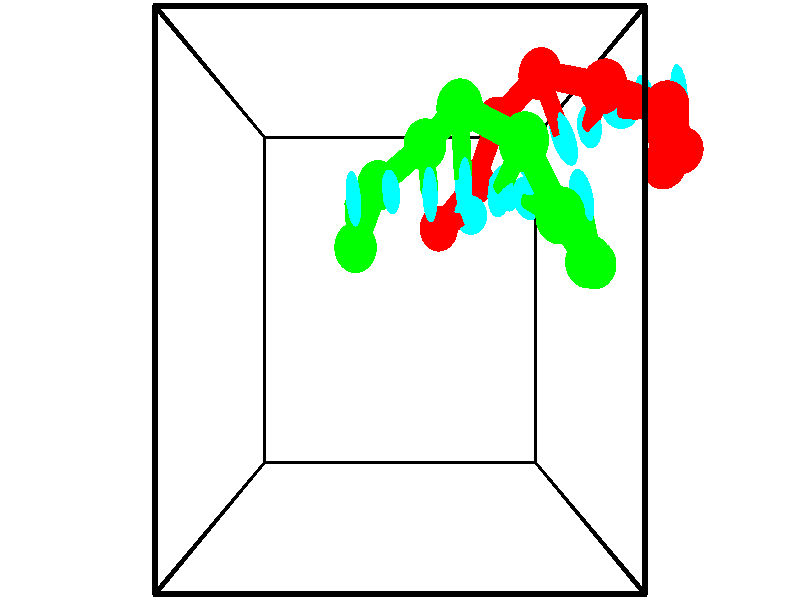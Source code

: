 // switches for output
#declare DRAW_BASES = 1; // possible values are 0, 1; only relevant for DNA ribbons
#declare DRAW_BASES_TYPE = 3; // possible values are 1, 2, 3; only relevant for DNA ribbons
#declare DRAW_FOG = 0; // set to 1 to enable fog

#include "colors.inc"

#include "transforms.inc"
background { rgb <1, 1, 1>}

#default {
   normal{
       ripples 0.25
       frequency 0.20
       turbulence 0.2
       lambda 5
   }
	finish {
		phong 0.1
		phong_size 40.
	}
}

// original window dimensions: 1024x640


// camera settings

camera {
	sky <-0, 1, 0>
	up <-0, 1, 0>
	right 1.6 * <1, 0, 0>
	location <2.5, 2.5, 11.1562>
	look_at <2.5, 2.5, 2.5>
	direction <0, 0, -8.6562>
	angle 67.0682
}


# declare cpy_camera_pos = <2.5, 2.5, 11.1562>;
# if (DRAW_FOG = 1)
fog {
	fog_type 2
	up vnormalize(cpy_camera_pos)
	color rgbt<1,1,1,0.3>
	distance 1e-5
	fog_alt 3e-3
	fog_offset 4
}
# end


// LIGHTS

# declare lum = 6;
global_settings {
	ambient_light rgb lum * <0.05, 0.05, 0.05>
	max_trace_level 15
}# declare cpy_direct_light_amount = 0.25;
light_source
{	1000 * <-1, -1, 1>,
	rgb lum * cpy_direct_light_amount
	parallel
}

light_source
{	1000 * <1, 1, -1>,
	rgb lum * cpy_direct_light_amount
	parallel
}

// strand 0

// nucleotide -1

// particle -1
sphere {
	<6.160774, 4.112728, 3.321483> 0.250000
	pigment { color rgbt <1,0,0,0> }
	no_shadow
}
cylinder {
	<6.028397, 4.406456, 3.558548>,  <5.948970, 4.582693, 3.700787>, 0.100000
	pigment { color rgbt <1,0,0,0> }
	no_shadow
}
cylinder {
	<6.028397, 4.406456, 3.558548>,  <6.160774, 4.112728, 3.321483>, 0.100000
	pigment { color rgbt <1,0,0,0> }
	no_shadow
}

// particle -1
sphere {
	<6.028397, 4.406456, 3.558548> 0.100000
	pigment { color rgbt <1,0,0,0> }
	no_shadow
}
sphere {
	0, 1
	scale<0.080000,0.200000,0.300000>
	matrix <-0.943138, -0.236710, -0.233362,
		-0.031073, -0.636194, 0.770903,
		-0.330944, 0.734319, 0.592664,
		5.929113, 4.626752, 3.736347>
	pigment { color rgbt <0,1,1,0> }
	no_shadow
}
cylinder {
	<5.702002, 3.870007, 3.839269>,  <6.160774, 4.112728, 3.321483>, 0.130000
	pigment { color rgbt <1,0,0,0> }
	no_shadow
}

// nucleotide -1

// particle -1
sphere {
	<5.702002, 3.870007, 3.839269> 0.250000
	pigment { color rgbt <1,0,0,0> }
	no_shadow
}
cylinder {
	<5.611267, 4.250618, 3.756187>,  <5.556826, 4.478984, 3.706339>, 0.100000
	pigment { color rgbt <1,0,0,0> }
	no_shadow
}
cylinder {
	<5.611267, 4.250618, 3.756187>,  <5.702002, 3.870007, 3.839269>, 0.100000
	pigment { color rgbt <1,0,0,0> }
	no_shadow
}

// particle -1
sphere {
	<5.611267, 4.250618, 3.756187> 0.100000
	pigment { color rgbt <1,0,0,0> }
	no_shadow
}
sphere {
	0, 1
	scale<0.080000,0.200000,0.300000>
	matrix <-0.972516, -0.232796, -0.004375,
		-0.052515, 0.201002, 0.978182,
		-0.226838, 0.951528, -0.207703,
		5.543216, 4.536076, 3.693877>
	pigment { color rgbt <0,1,1,0> }
	no_shadow
}
cylinder {
	<5.473809, 4.295846, 4.372692>,  <5.702002, 3.870007, 3.839269>, 0.130000
	pigment { color rgbt <1,0,0,0> }
	no_shadow
}

// nucleotide -1

// particle -1
sphere {
	<5.473809, 4.295846, 4.372692> 0.250000
	pigment { color rgbt <1,0,0,0> }
	no_shadow
}
cylinder {
	<5.313545, 4.382317, 4.016548>,  <5.217387, 4.434199, 3.802862>, 0.100000
	pigment { color rgbt <1,0,0,0> }
	no_shadow
}
cylinder {
	<5.313545, 4.382317, 4.016548>,  <5.473809, 4.295846, 4.372692>, 0.100000
	pigment { color rgbt <1,0,0,0> }
	no_shadow
}

// particle -1
sphere {
	<5.313545, 4.382317, 4.016548> 0.100000
	pigment { color rgbt <1,0,0,0> }
	no_shadow
}
sphere {
	0, 1
	scale<0.080000,0.200000,0.300000>
	matrix <-0.875690, -0.376205, 0.302716,
		-0.269517, 0.900964, 0.340034,
		-0.400659, 0.216177, -0.890359,
		5.193347, 4.447170, 3.749440>
	pigment { color rgbt <0,1,1,0> }
	no_shadow
}
cylinder {
	<4.766172, 4.481520, 4.426252>,  <5.473809, 4.295846, 4.372692>, 0.130000
	pigment { color rgbt <1,0,0,0> }
	no_shadow
}

// nucleotide -1

// particle -1
sphere {
	<4.766172, 4.481520, 4.426252> 0.250000
	pigment { color rgbt <1,0,0,0> }
	no_shadow
}
cylinder {
	<4.795326, 4.357460, 4.047096>,  <4.812819, 4.283024, 3.819603>, 0.100000
	pigment { color rgbt <1,0,0,0> }
	no_shadow
}
cylinder {
	<4.795326, 4.357460, 4.047096>,  <4.766172, 4.481520, 4.426252>, 0.100000
	pigment { color rgbt <1,0,0,0> }
	no_shadow
}

// particle -1
sphere {
	<4.795326, 4.357460, 4.047096> 0.100000
	pigment { color rgbt <1,0,0,0> }
	no_shadow
}
sphere {
	0, 1
	scale<0.080000,0.200000,0.300000>
	matrix <-0.863314, -0.495501, 0.095747,
		-0.499376, 0.811349, -0.303870,
		0.072884, -0.310149, -0.947890,
		4.817192, 4.264415, 3.762729>
	pigment { color rgbt <0,1,1,0> }
	no_shadow
}
cylinder {
	<4.167324, 4.749378, 3.955783>,  <4.766172, 4.481520, 4.426252>, 0.130000
	pigment { color rgbt <1,0,0,0> }
	no_shadow
}

// nucleotide -1

// particle -1
sphere {
	<4.167324, 4.749378, 3.955783> 0.250000
	pigment { color rgbt <1,0,0,0> }
	no_shadow
}
cylinder {
	<4.344635, 4.395897, 3.895683>,  <4.451022, 4.183808, 3.859624>, 0.100000
	pigment { color rgbt <1,0,0,0> }
	no_shadow
}
cylinder {
	<4.344635, 4.395897, 3.895683>,  <4.167324, 4.749378, 3.955783>, 0.100000
	pigment { color rgbt <1,0,0,0> }
	no_shadow
}

// particle -1
sphere {
	<4.344635, 4.395897, 3.895683> 0.100000
	pigment { color rgbt <1,0,0,0> }
	no_shadow
}
sphere {
	0, 1
	scale<0.080000,0.200000,0.300000>
	matrix <-0.848166, -0.467733, 0.248678,
		-0.290033, 0.017202, -0.956862,
		0.443278, -0.883703, -0.150248,
		4.477618, 4.130786, 3.850609>
	pigment { color rgbt <0,1,1,0> }
	no_shadow
}
cylinder {
	<3.714903, 4.384273, 3.515706>,  <4.167324, 4.749378, 3.955783>, 0.130000
	pigment { color rgbt <1,0,0,0> }
	no_shadow
}

// nucleotide -1

// particle -1
sphere {
	<3.714903, 4.384273, 3.515706> 0.250000
	pigment { color rgbt <1,0,0,0> }
	no_shadow
}
cylinder {
	<3.917305, 4.080994, 3.680191>,  <4.038746, 3.899026, 3.778882>, 0.100000
	pigment { color rgbt <1,0,0,0> }
	no_shadow
}
cylinder {
	<3.917305, 4.080994, 3.680191>,  <3.714903, 4.384273, 3.515706>, 0.100000
	pigment { color rgbt <1,0,0,0> }
	no_shadow
}

// particle -1
sphere {
	<3.917305, 4.080994, 3.680191> 0.100000
	pigment { color rgbt <1,0,0,0> }
	no_shadow
}
sphere {
	0, 1
	scale<0.080000,0.200000,0.300000>
	matrix <-0.857389, -0.494122, 0.143969,
		0.094032, -0.425418, -0.900099,
		0.506006, -0.758197, 0.411212,
		4.069107, 3.853534, 3.803555>
	pigment { color rgbt <0,1,1,0> }
	no_shadow
}
cylinder {
	<3.499689, 3.806046, 3.133710>,  <3.714903, 4.384273, 3.515706>, 0.130000
	pigment { color rgbt <1,0,0,0> }
	no_shadow
}

// nucleotide -1

// particle -1
sphere {
	<3.499689, 3.806046, 3.133710> 0.250000
	pigment { color rgbt <1,0,0,0> }
	no_shadow
}
cylinder {
	<3.647881, 3.686546, 3.485504>,  <3.736795, 3.614846, 3.696580>, 0.100000
	pigment { color rgbt <1,0,0,0> }
	no_shadow
}
cylinder {
	<3.647881, 3.686546, 3.485504>,  <3.499689, 3.806046, 3.133710>, 0.100000
	pigment { color rgbt <1,0,0,0> }
	no_shadow
}

// particle -1
sphere {
	<3.647881, 3.686546, 3.485504> 0.100000
	pigment { color rgbt <1,0,0,0> }
	no_shadow
}
sphere {
	0, 1
	scale<0.080000,0.200000,0.300000>
	matrix <-0.873423, -0.434218, 0.220426,
		0.316036, -0.849825, -0.421803,
		0.370478, -0.298750, 0.879485,
		3.759024, 3.596921, 3.749350>
	pigment { color rgbt <0,1,1,0> }
	no_shadow
}
cylinder {
	<3.009053, 3.280785, 3.229501>,  <3.499689, 3.806046, 3.133710>, 0.130000
	pigment { color rgbt <1,0,0,0> }
	no_shadow
}

// nucleotide -1

// particle -1
sphere {
	<3.009053, 3.280785, 3.229501> 0.250000
	pigment { color rgbt <1,0,0,0> }
	no_shadow
}
cylinder {
	<3.204536, 3.324028, 3.575790>,  <3.321827, 3.349974, 3.783564>, 0.100000
	pigment { color rgbt <1,0,0,0> }
	no_shadow
}
cylinder {
	<3.204536, 3.324028, 3.575790>,  <3.009053, 3.280785, 3.229501>, 0.100000
	pigment { color rgbt <1,0,0,0> }
	no_shadow
}

// particle -1
sphere {
	<3.204536, 3.324028, 3.575790> 0.100000
	pigment { color rgbt <1,0,0,0> }
	no_shadow
}
sphere {
	0, 1
	scale<0.080000,0.200000,0.300000>
	matrix <-0.793405, -0.357641, 0.492545,
		0.362865, -0.927581, -0.089010,
		0.488709, 0.108107, 0.865723,
		3.351149, 3.356460, 3.835507>
	pigment { color rgbt <0,1,1,0> }
	no_shadow
}
// strand 1

// nucleotide -1

// particle -1
sphere {
	<1.976159, 3.015294, 4.034456> 0.250000
	pigment { color rgbt <0,1,0,0> }
	no_shadow
}
cylinder {
	<1.986973, 3.240204, 4.365059>,  <1.993461, 3.375150, 4.563421>, 0.100000
	pigment { color rgbt <0,1,0,0> }
	no_shadow
}
cylinder {
	<1.986973, 3.240204, 4.365059>,  <1.976159, 3.015294, 4.034456>, 0.100000
	pigment { color rgbt <0,1,0,0> }
	no_shadow
}

// particle -1
sphere {
	<1.986973, 3.240204, 4.365059> 0.100000
	pigment { color rgbt <0,1,0,0> }
	no_shadow
}
sphere {
	0, 1
	scale<0.080000,0.200000,0.300000>
	matrix <0.980343, 0.146739, -0.131894,
		-0.195442, 0.813827, -0.547256,
		0.027035, 0.562276, 0.826508,
		1.995083, 3.408886, 4.613011>
	pigment { color rgbt <0,1,1,0> }
	no_shadow
}
cylinder {
	<2.237333, 3.643975, 3.918458>,  <1.976159, 3.015294, 4.034456>, 0.130000
	pigment { color rgbt <0,1,0,0> }
	no_shadow
}

// nucleotide -1

// particle -1
sphere {
	<2.237333, 3.643975, 3.918458> 0.250000
	pigment { color rgbt <0,1,0,0> }
	no_shadow
}
cylinder {
	<2.328686, 3.551178, 4.296669>,  <2.383497, 3.495500, 4.523595>, 0.100000
	pigment { color rgbt <0,1,0,0> }
	no_shadow
}
cylinder {
	<2.328686, 3.551178, 4.296669>,  <2.237333, 3.643975, 3.918458>, 0.100000
	pigment { color rgbt <0,1,0,0> }
	no_shadow
}

// particle -1
sphere {
	<2.328686, 3.551178, 4.296669> 0.100000
	pigment { color rgbt <0,1,0,0> }
	no_shadow
}
sphere {
	0, 1
	scale<0.080000,0.200000,0.300000>
	matrix <0.971099, 0.123457, -0.204267,
		-0.069344, 0.964851, 0.253483,
		0.228381, -0.231992, 0.945527,
		2.397200, 3.481580, 4.580327>
	pigment { color rgbt <0,1,1,0> }
	no_shadow
}
cylinder {
	<2.792804, 4.014092, 4.092714>,  <2.237333, 3.643975, 3.918458>, 0.130000
	pigment { color rgbt <0,1,0,0> }
	no_shadow
}

// nucleotide -1

// particle -1
sphere {
	<2.792804, 4.014092, 4.092714> 0.250000
	pigment { color rgbt <0,1,0,0> }
	no_shadow
}
cylinder {
	<2.812981, 3.702042, 4.342148>,  <2.825087, 3.514811, 4.491808>, 0.100000
	pigment { color rgbt <0,1,0,0> }
	no_shadow
}
cylinder {
	<2.812981, 3.702042, 4.342148>,  <2.792804, 4.014092, 4.092714>, 0.100000
	pigment { color rgbt <0,1,0,0> }
	no_shadow
}

// particle -1
sphere {
	<2.812981, 3.702042, 4.342148> 0.100000
	pigment { color rgbt <0,1,0,0> }
	no_shadow
}
sphere {
	0, 1
	scale<0.080000,0.200000,0.300000>
	matrix <0.997674, 0.010694, -0.067322,
		0.045852, 0.625531, 0.778851,
		0.050441, -0.780126, 0.623586,
		2.828113, 3.468004, 4.529223>
	pigment { color rgbt <0,1,1,0> }
	no_shadow
}
cylinder {
	<3.142998, 4.232436, 4.640318>,  <2.792804, 4.014092, 4.092714>, 0.130000
	pigment { color rgbt <0,1,0,0> }
	no_shadow
}

// nucleotide -1

// particle -1
sphere {
	<3.142998, 4.232436, 4.640318> 0.250000
	pigment { color rgbt <0,1,0,0> }
	no_shadow
}
cylinder {
	<3.175957, 3.841934, 4.560181>,  <3.195732, 3.607633, 4.512098>, 0.100000
	pigment { color rgbt <0,1,0,0> }
	no_shadow
}
cylinder {
	<3.175957, 3.841934, 4.560181>,  <3.142998, 4.232436, 4.640318>, 0.100000
	pigment { color rgbt <0,1,0,0> }
	no_shadow
}

// particle -1
sphere {
	<3.175957, 3.841934, 4.560181> 0.100000
	pigment { color rgbt <0,1,0,0> }
	no_shadow
}
sphere {
	0, 1
	scale<0.080000,0.200000,0.300000>
	matrix <0.979857, 0.116052, -0.162520,
		0.181911, -0.182917, 0.966152,
		0.082396, -0.976255, -0.200343,
		3.200675, 3.549058, 4.500078>
	pigment { color rgbt <0,1,1,0> }
	no_shadow
}
cylinder {
	<3.756042, 3.839772, 5.024737>,  <3.142998, 4.232436, 4.640318>, 0.130000
	pigment { color rgbt <0,1,0,0> }
	no_shadow
}

// nucleotide -1

// particle -1
sphere {
	<3.756042, 3.839772, 5.024737> 0.250000
	pigment { color rgbt <0,1,0,0> }
	no_shadow
}
cylinder {
	<3.676022, 3.649727, 4.681984>,  <3.628009, 3.535700, 4.476332>, 0.100000
	pigment { color rgbt <0,1,0,0> }
	no_shadow
}
cylinder {
	<3.676022, 3.649727, 4.681984>,  <3.756042, 3.839772, 5.024737>, 0.100000
	pigment { color rgbt <0,1,0,0> }
	no_shadow
}

// particle -1
sphere {
	<3.676022, 3.649727, 4.681984> 0.100000
	pigment { color rgbt <0,1,0,0> }
	no_shadow
}
sphere {
	0, 1
	scale<0.080000,0.200000,0.300000>
	matrix <0.931529, 0.178853, -0.316647,
		0.303699, -0.861557, 0.406801,
		-0.200052, -0.475112, -0.856883,
		3.616006, 3.507193, 4.424919>
	pigment { color rgbt <0,1,1,0> }
	no_shadow
}
cylinder {
	<4.167412, 3.232740, 4.868528>,  <3.756042, 3.839772, 5.024737>, 0.130000
	pigment { color rgbt <0,1,0,0> }
	no_shadow
}

// nucleotide -1

// particle -1
sphere {
	<4.167412, 3.232740, 4.868528> 0.250000
	pigment { color rgbt <0,1,0,0> }
	no_shadow
}
cylinder {
	<4.040215, 3.367531, 4.514053>,  <3.963896, 3.448406, 4.301369>, 0.100000
	pigment { color rgbt <0,1,0,0> }
	no_shadow
}
cylinder {
	<4.040215, 3.367531, 4.514053>,  <4.167412, 3.232740, 4.868528>, 0.100000
	pigment { color rgbt <0,1,0,0> }
	no_shadow
}

// particle -1
sphere {
	<4.040215, 3.367531, 4.514053> 0.100000
	pigment { color rgbt <0,1,0,0> }
	no_shadow
}
sphere {
	0, 1
	scale<0.080000,0.200000,0.300000>
	matrix <0.944809, 0.190353, -0.266648,
		0.078834, -0.922069, -0.378910,
		-0.317995, 0.336977, -0.886186,
		3.944816, 3.468624, 4.248198>
	pigment { color rgbt <0,1,1,0> }
	no_shadow
}
cylinder {
	<4.595035, 2.856657, 4.445759>,  <4.167412, 3.232740, 4.868528>, 0.130000
	pigment { color rgbt <0,1,0,0> }
	no_shadow
}

// nucleotide -1

// particle -1
sphere {
	<4.595035, 2.856657, 4.445759> 0.250000
	pigment { color rgbt <0,1,0,0> }
	no_shadow
}
cylinder {
	<4.455681, 3.162773, 4.229256>,  <4.372068, 3.346443, 4.099354>, 0.100000
	pigment { color rgbt <0,1,0,0> }
	no_shadow
}
cylinder {
	<4.455681, 3.162773, 4.229256>,  <4.595035, 2.856657, 4.445759>, 0.100000
	pigment { color rgbt <0,1,0,0> }
	no_shadow
}

// particle -1
sphere {
	<4.455681, 3.162773, 4.229256> 0.100000
	pigment { color rgbt <0,1,0,0> }
	no_shadow
}
sphere {
	0, 1
	scale<0.080000,0.200000,0.300000>
	matrix <0.929037, 0.205169, -0.307890,
		-0.124576, -0.610113, -0.782460,
		-0.348385, 0.765290, -0.541258,
		4.351165, 3.392360, 4.066878>
	pigment { color rgbt <0,1,1,0> }
	no_shadow
}
cylinder {
	<4.885638, 2.859012, 3.764092>,  <4.595035, 2.856657, 4.445759>, 0.130000
	pigment { color rgbt <0,1,0,0> }
	no_shadow
}

// nucleotide -1

// particle -1
sphere {
	<4.885638, 2.859012, 3.764092> 0.250000
	pigment { color rgbt <0,1,0,0> }
	no_shadow
}
cylinder {
	<4.786690, 3.246277, 3.779427>,  <4.727321, 3.478636, 3.788627>, 0.100000
	pigment { color rgbt <0,1,0,0> }
	no_shadow
}
cylinder {
	<4.786690, 3.246277, 3.779427>,  <4.885638, 2.859012, 3.764092>, 0.100000
	pigment { color rgbt <0,1,0,0> }
	no_shadow
}

// particle -1
sphere {
	<4.786690, 3.246277, 3.779427> 0.100000
	pigment { color rgbt <0,1,0,0> }
	no_shadow
}
sphere {
	0, 1
	scale<0.080000,0.200000,0.300000>
	matrix <0.915108, 0.246451, -0.319123,
		-0.318410, -0.043861, -0.946938,
		-0.247371, 0.968162, 0.038335,
		4.712479, 3.536726, 3.790927>
	pigment { color rgbt <0,1,1,0> }
	no_shadow
}
// box output
cylinder {
	<0.000000, 0.000000, 0.000000>,  <5.000000, 0.000000, 0.000000>, 0.025000
	pigment { color rgbt <0,0,0,0> }
	no_shadow
}
cylinder {
	<0.000000, 0.000000, 0.000000>,  <0.000000, 5.000000, 0.000000>, 0.025000
	pigment { color rgbt <0,0,0,0> }
	no_shadow
}
cylinder {
	<0.000000, 0.000000, 0.000000>,  <0.000000, 0.000000, 5.000000>, 0.025000
	pigment { color rgbt <0,0,0,0> }
	no_shadow
}
cylinder {
	<5.000000, 5.000000, 5.000000>,  <0.000000, 5.000000, 5.000000>, 0.025000
	pigment { color rgbt <0,0,0,0> }
	no_shadow
}
cylinder {
	<5.000000, 5.000000, 5.000000>,  <5.000000, 0.000000, 5.000000>, 0.025000
	pigment { color rgbt <0,0,0,0> }
	no_shadow
}
cylinder {
	<5.000000, 5.000000, 5.000000>,  <5.000000, 5.000000, 0.000000>, 0.025000
	pigment { color rgbt <0,0,0,0> }
	no_shadow
}
cylinder {
	<0.000000, 0.000000, 5.000000>,  <0.000000, 5.000000, 5.000000>, 0.025000
	pigment { color rgbt <0,0,0,0> }
	no_shadow
}
cylinder {
	<0.000000, 0.000000, 5.000000>,  <5.000000, 0.000000, 5.000000>, 0.025000
	pigment { color rgbt <0,0,0,0> }
	no_shadow
}
cylinder {
	<5.000000, 5.000000, 0.000000>,  <0.000000, 5.000000, 0.000000>, 0.025000
	pigment { color rgbt <0,0,0,0> }
	no_shadow
}
cylinder {
	<5.000000, 5.000000, 0.000000>,  <5.000000, 0.000000, 0.000000>, 0.025000
	pigment { color rgbt <0,0,0,0> }
	no_shadow
}
cylinder {
	<5.000000, 0.000000, 5.000000>,  <5.000000, 0.000000, 0.000000>, 0.025000
	pigment { color rgbt <0,0,0,0> }
	no_shadow
}
cylinder {
	<0.000000, 5.000000, 0.000000>,  <0.000000, 5.000000, 5.000000>, 0.025000
	pigment { color rgbt <0,0,0,0> }
	no_shadow
}
// end of box output
